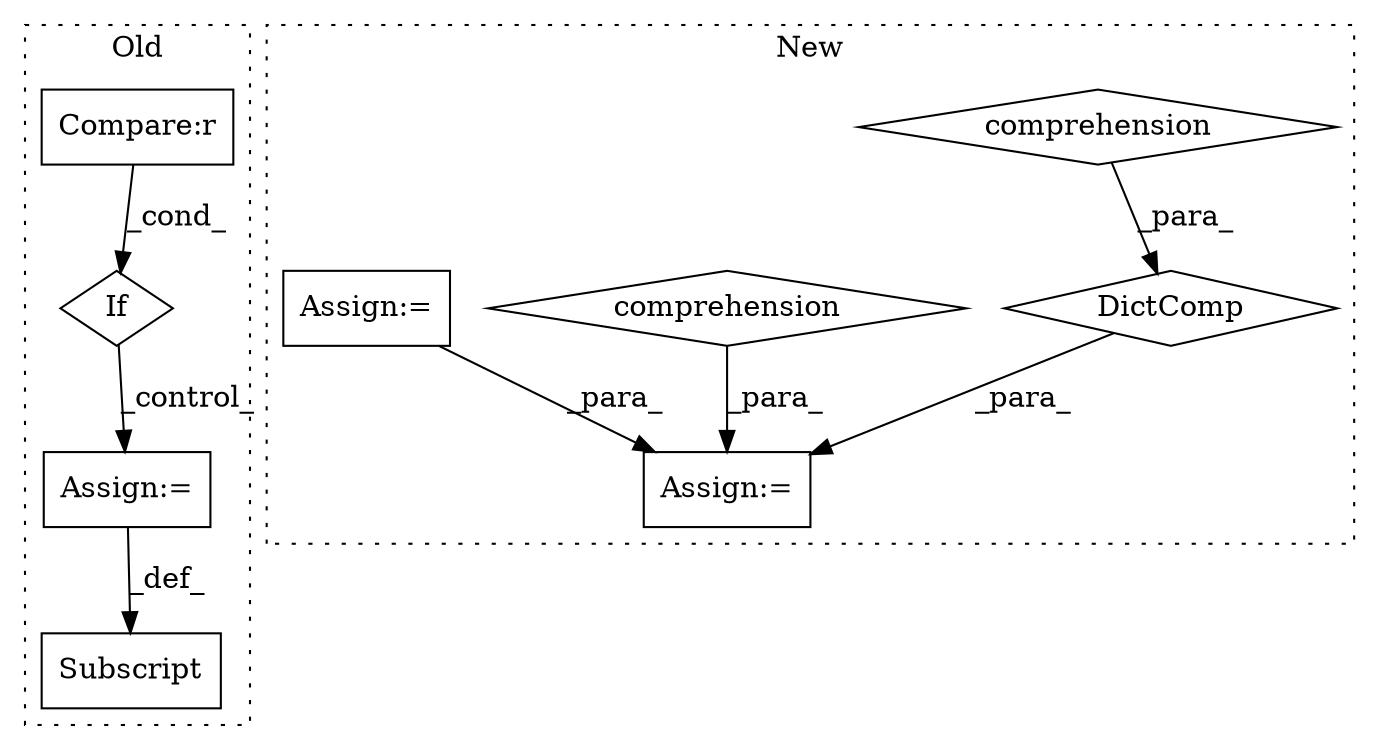 digraph G {
subgraph cluster0 {
1 [label="If" a="96" s="3697" l="3" shape="diamond"];
5 [label="Assign:=" a="68" s="4108" l="3" shape="box"];
6 [label="Compare:r" a="40" s="3766" l="13" shape="box"];
7 [label="Subscript" a="63" s="4082,0" l="26,0" shape="box"];
label = "Old";
style="dotted";
}
subgraph cluster1 {
2 [label="DictComp" a="84" s="3801" l="73" shape="diamond"];
3 [label="comprehension" a="45" s="3807" l="3" shape="diamond"];
4 [label="Assign:=" a="68" s="3767" l="10" shape="box"];
8 [label="comprehension" a="45" s="3729" l="3" shape="diamond"];
9 [label="Assign:=" a="68" s="3550" l="3" shape="box"];
label = "New";
style="dotted";
}
1 -> 5 [label="_control_"];
2 -> 4 [label="_para_"];
3 -> 2 [label="_para_"];
5 -> 7 [label="_def_"];
6 -> 1 [label="_cond_"];
8 -> 4 [label="_para_"];
9 -> 4 [label="_para_"];
}
